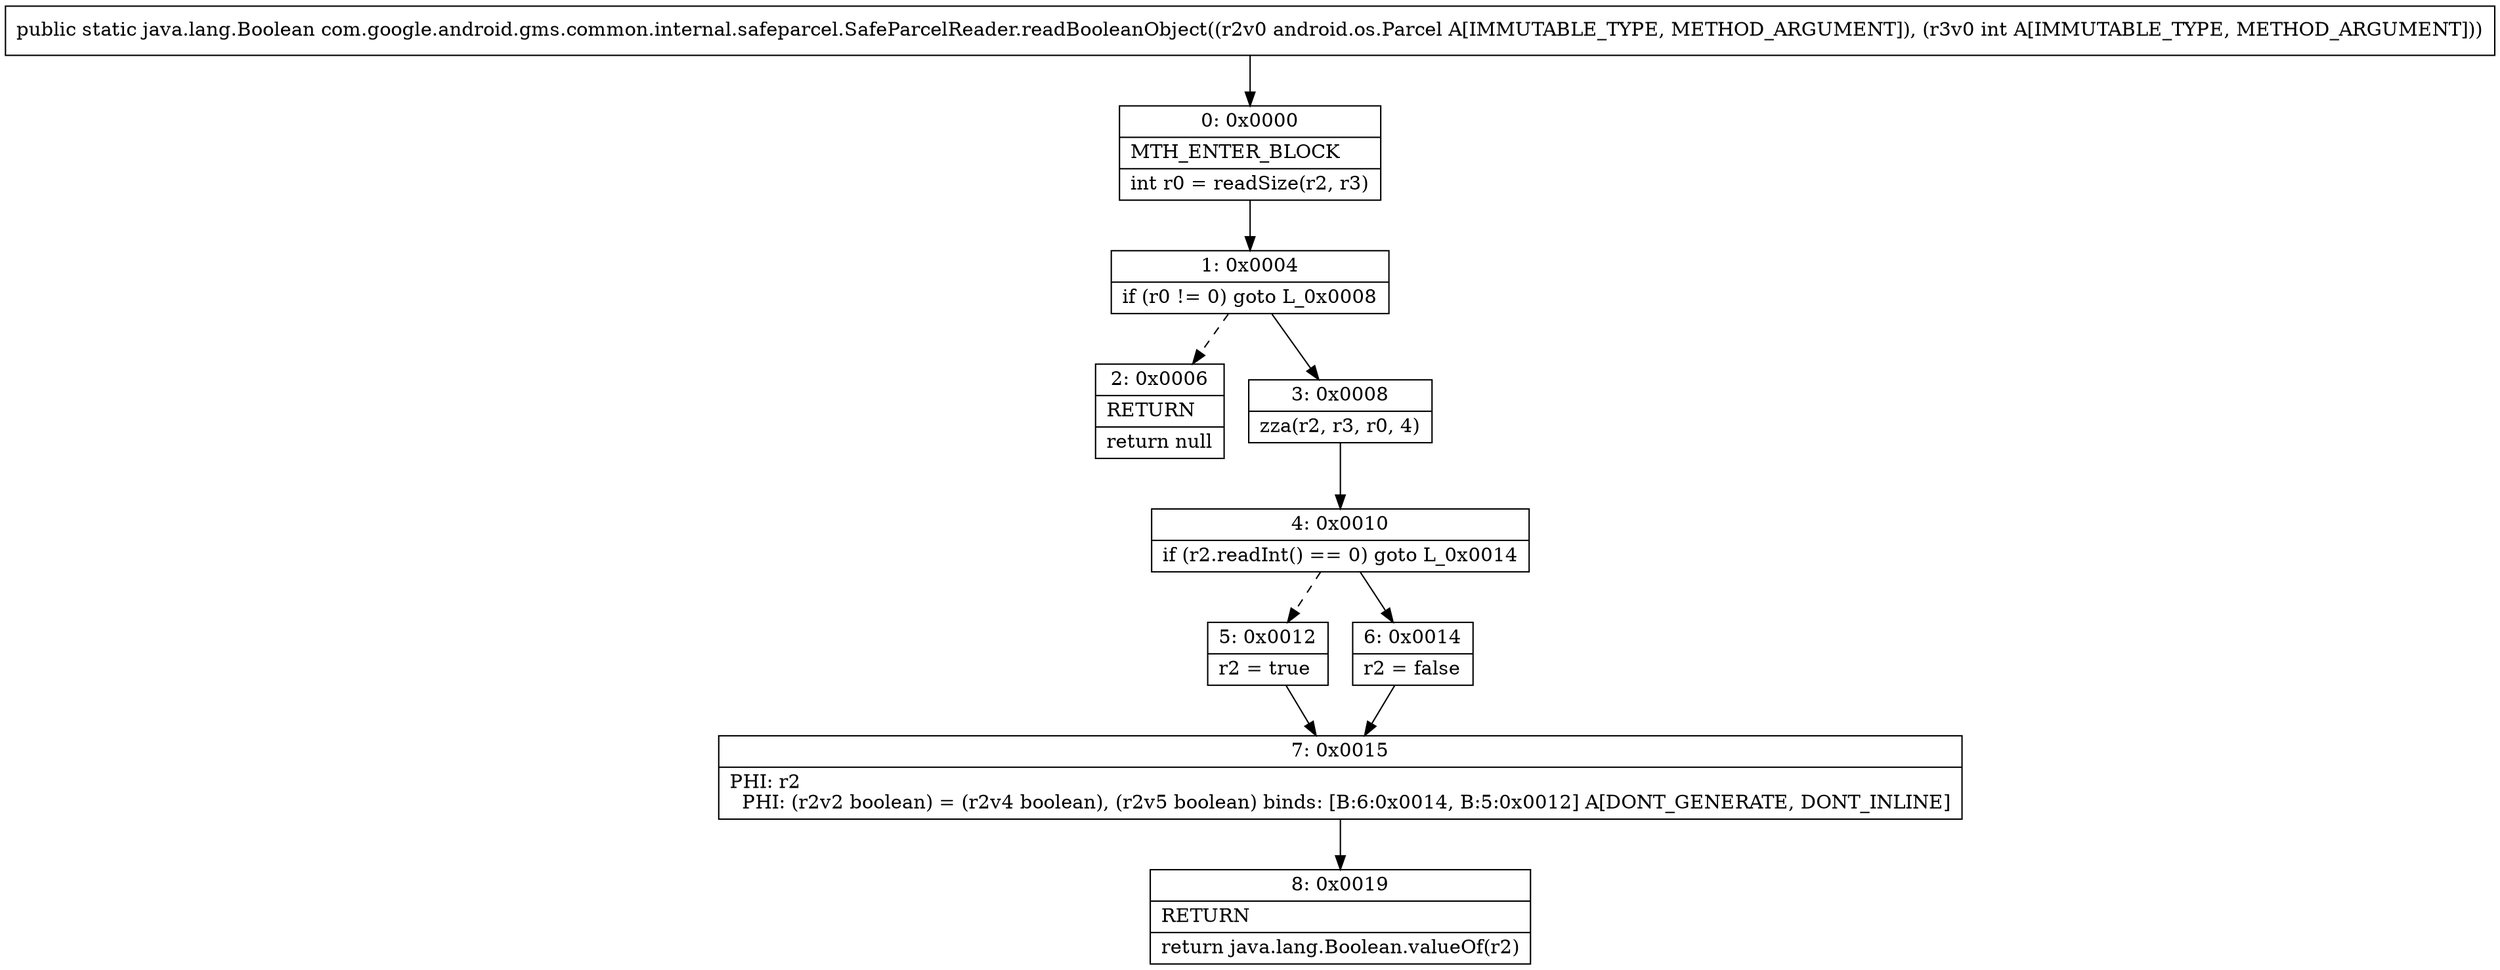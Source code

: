 digraph "CFG forcom.google.android.gms.common.internal.safeparcel.SafeParcelReader.readBooleanObject(Landroid\/os\/Parcel;I)Ljava\/lang\/Boolean;" {
Node_0 [shape=record,label="{0\:\ 0x0000|MTH_ENTER_BLOCK\l|int r0 = readSize(r2, r3)\l}"];
Node_1 [shape=record,label="{1\:\ 0x0004|if (r0 != 0) goto L_0x0008\l}"];
Node_2 [shape=record,label="{2\:\ 0x0006|RETURN\l|return null\l}"];
Node_3 [shape=record,label="{3\:\ 0x0008|zza(r2, r3, r0, 4)\l}"];
Node_4 [shape=record,label="{4\:\ 0x0010|if (r2.readInt() == 0) goto L_0x0014\l}"];
Node_5 [shape=record,label="{5\:\ 0x0012|r2 = true\l}"];
Node_6 [shape=record,label="{6\:\ 0x0014|r2 = false\l}"];
Node_7 [shape=record,label="{7\:\ 0x0015|PHI: r2 \l  PHI: (r2v2 boolean) = (r2v4 boolean), (r2v5 boolean) binds: [B:6:0x0014, B:5:0x0012] A[DONT_GENERATE, DONT_INLINE]\l}"];
Node_8 [shape=record,label="{8\:\ 0x0019|RETURN\l|return java.lang.Boolean.valueOf(r2)\l}"];
MethodNode[shape=record,label="{public static java.lang.Boolean com.google.android.gms.common.internal.safeparcel.SafeParcelReader.readBooleanObject((r2v0 android.os.Parcel A[IMMUTABLE_TYPE, METHOD_ARGUMENT]), (r3v0 int A[IMMUTABLE_TYPE, METHOD_ARGUMENT])) }"];
MethodNode -> Node_0;
Node_0 -> Node_1;
Node_1 -> Node_2[style=dashed];
Node_1 -> Node_3;
Node_3 -> Node_4;
Node_4 -> Node_5[style=dashed];
Node_4 -> Node_6;
Node_5 -> Node_7;
Node_6 -> Node_7;
Node_7 -> Node_8;
}

